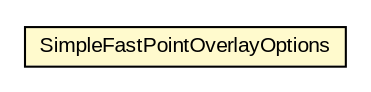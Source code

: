 #!/usr/local/bin/dot
#
# Class diagram 
# Generated by UMLGraph version R5_6-24-gf6e263 (http://www.umlgraph.org/)
#

digraph G {
	edge [fontname="arial",fontsize=10,labelfontname="arial",labelfontsize=10];
	node [fontname="arial",fontsize=10,shape=plaintext];
	nodesep=0.25;
	ranksep=0.5;
	// org.osmdroid.views.overlay.simplefastpoint.SimpleFastPointOverlayOptions
	c291610 [label=<<table title="org.osmdroid.views.overlay.simplefastpoint.SimpleFastPointOverlayOptions" border="0" cellborder="1" cellspacing="0" cellpadding="2" port="p" bgcolor="lemonChiffon" href="./SimpleFastPointOverlayOptions.html">
		<tr><td><table border="0" cellspacing="0" cellpadding="1">
<tr><td align="center" balign="center"> SimpleFastPointOverlayOptions </td></tr>
		</table></td></tr>
		</table>>, URL="./SimpleFastPointOverlayOptions.html", fontname="arial", fontcolor="black", fontsize=10.0];
}

